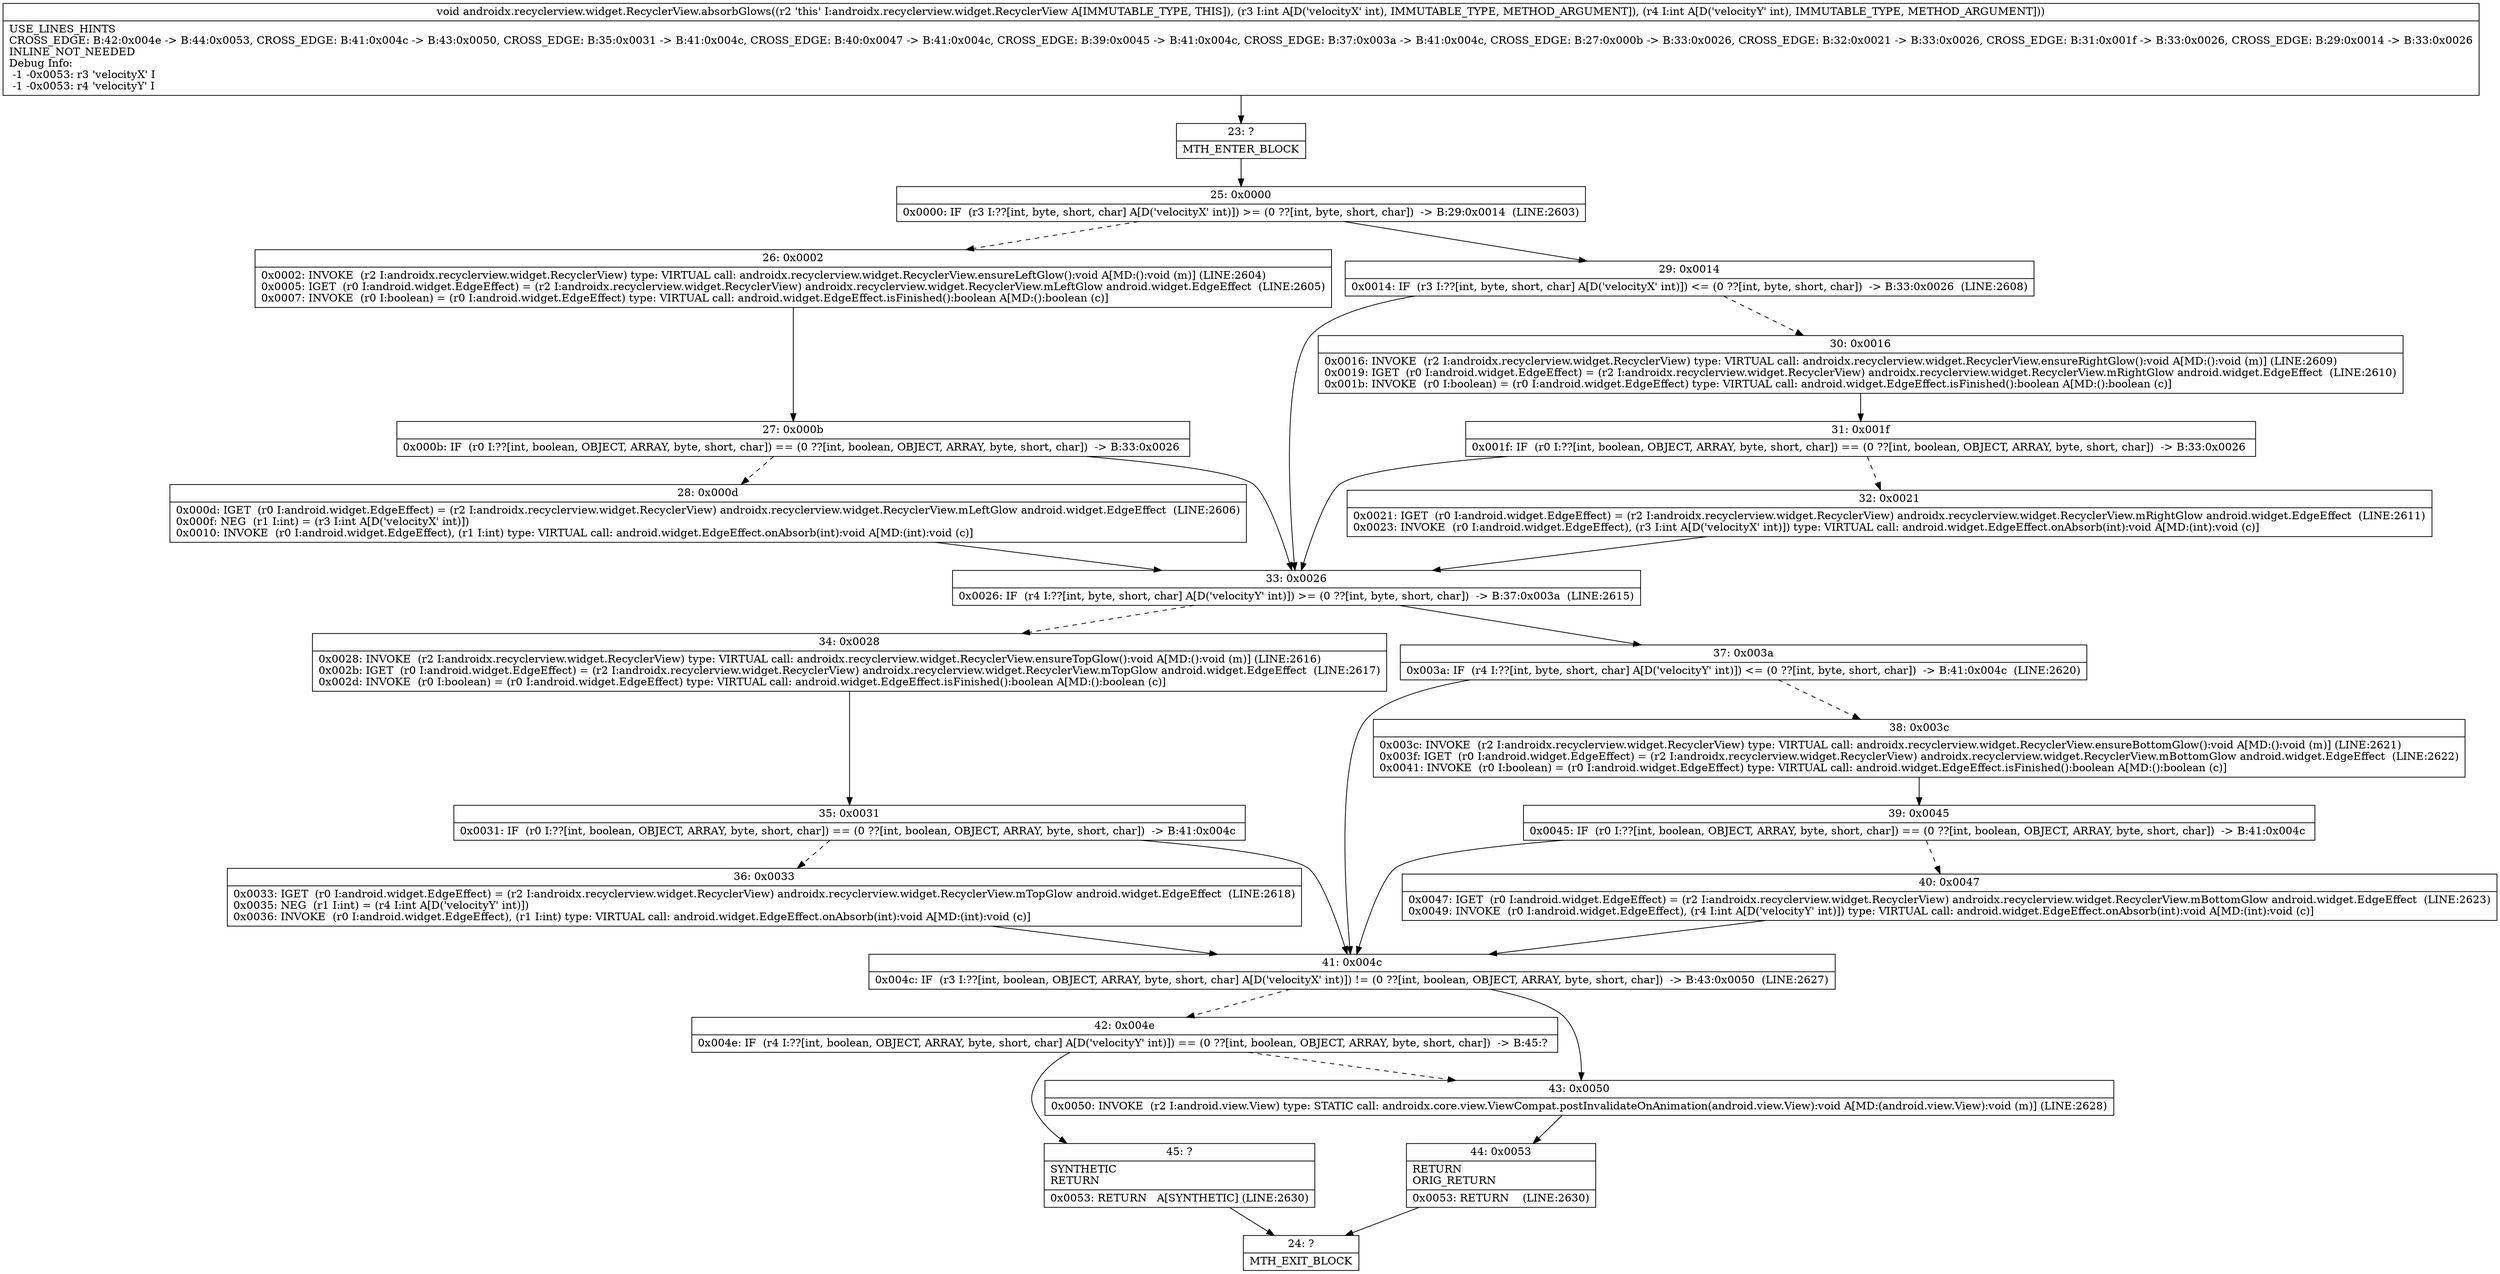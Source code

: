 digraph "CFG forandroidx.recyclerview.widget.RecyclerView.absorbGlows(II)V" {
Node_23 [shape=record,label="{23\:\ ?|MTH_ENTER_BLOCK\l}"];
Node_25 [shape=record,label="{25\:\ 0x0000|0x0000: IF  (r3 I:??[int, byte, short, char] A[D('velocityX' int)]) \>= (0 ??[int, byte, short, char])  \-\> B:29:0x0014  (LINE:2603)\l}"];
Node_26 [shape=record,label="{26\:\ 0x0002|0x0002: INVOKE  (r2 I:androidx.recyclerview.widget.RecyclerView) type: VIRTUAL call: androidx.recyclerview.widget.RecyclerView.ensureLeftGlow():void A[MD:():void (m)] (LINE:2604)\l0x0005: IGET  (r0 I:android.widget.EdgeEffect) = (r2 I:androidx.recyclerview.widget.RecyclerView) androidx.recyclerview.widget.RecyclerView.mLeftGlow android.widget.EdgeEffect  (LINE:2605)\l0x0007: INVOKE  (r0 I:boolean) = (r0 I:android.widget.EdgeEffect) type: VIRTUAL call: android.widget.EdgeEffect.isFinished():boolean A[MD:():boolean (c)]\l}"];
Node_27 [shape=record,label="{27\:\ 0x000b|0x000b: IF  (r0 I:??[int, boolean, OBJECT, ARRAY, byte, short, char]) == (0 ??[int, boolean, OBJECT, ARRAY, byte, short, char])  \-\> B:33:0x0026 \l}"];
Node_28 [shape=record,label="{28\:\ 0x000d|0x000d: IGET  (r0 I:android.widget.EdgeEffect) = (r2 I:androidx.recyclerview.widget.RecyclerView) androidx.recyclerview.widget.RecyclerView.mLeftGlow android.widget.EdgeEffect  (LINE:2606)\l0x000f: NEG  (r1 I:int) = (r3 I:int A[D('velocityX' int)]) \l0x0010: INVOKE  (r0 I:android.widget.EdgeEffect), (r1 I:int) type: VIRTUAL call: android.widget.EdgeEffect.onAbsorb(int):void A[MD:(int):void (c)]\l}"];
Node_33 [shape=record,label="{33\:\ 0x0026|0x0026: IF  (r4 I:??[int, byte, short, char] A[D('velocityY' int)]) \>= (0 ??[int, byte, short, char])  \-\> B:37:0x003a  (LINE:2615)\l}"];
Node_34 [shape=record,label="{34\:\ 0x0028|0x0028: INVOKE  (r2 I:androidx.recyclerview.widget.RecyclerView) type: VIRTUAL call: androidx.recyclerview.widget.RecyclerView.ensureTopGlow():void A[MD:():void (m)] (LINE:2616)\l0x002b: IGET  (r0 I:android.widget.EdgeEffect) = (r2 I:androidx.recyclerview.widget.RecyclerView) androidx.recyclerview.widget.RecyclerView.mTopGlow android.widget.EdgeEffect  (LINE:2617)\l0x002d: INVOKE  (r0 I:boolean) = (r0 I:android.widget.EdgeEffect) type: VIRTUAL call: android.widget.EdgeEffect.isFinished():boolean A[MD:():boolean (c)]\l}"];
Node_35 [shape=record,label="{35\:\ 0x0031|0x0031: IF  (r0 I:??[int, boolean, OBJECT, ARRAY, byte, short, char]) == (0 ??[int, boolean, OBJECT, ARRAY, byte, short, char])  \-\> B:41:0x004c \l}"];
Node_36 [shape=record,label="{36\:\ 0x0033|0x0033: IGET  (r0 I:android.widget.EdgeEffect) = (r2 I:androidx.recyclerview.widget.RecyclerView) androidx.recyclerview.widget.RecyclerView.mTopGlow android.widget.EdgeEffect  (LINE:2618)\l0x0035: NEG  (r1 I:int) = (r4 I:int A[D('velocityY' int)]) \l0x0036: INVOKE  (r0 I:android.widget.EdgeEffect), (r1 I:int) type: VIRTUAL call: android.widget.EdgeEffect.onAbsorb(int):void A[MD:(int):void (c)]\l}"];
Node_41 [shape=record,label="{41\:\ 0x004c|0x004c: IF  (r3 I:??[int, boolean, OBJECT, ARRAY, byte, short, char] A[D('velocityX' int)]) != (0 ??[int, boolean, OBJECT, ARRAY, byte, short, char])  \-\> B:43:0x0050  (LINE:2627)\l}"];
Node_42 [shape=record,label="{42\:\ 0x004e|0x004e: IF  (r4 I:??[int, boolean, OBJECT, ARRAY, byte, short, char] A[D('velocityY' int)]) == (0 ??[int, boolean, OBJECT, ARRAY, byte, short, char])  \-\> B:45:? \l}"];
Node_45 [shape=record,label="{45\:\ ?|SYNTHETIC\lRETURN\l|0x0053: RETURN   A[SYNTHETIC] (LINE:2630)\l}"];
Node_24 [shape=record,label="{24\:\ ?|MTH_EXIT_BLOCK\l}"];
Node_43 [shape=record,label="{43\:\ 0x0050|0x0050: INVOKE  (r2 I:android.view.View) type: STATIC call: androidx.core.view.ViewCompat.postInvalidateOnAnimation(android.view.View):void A[MD:(android.view.View):void (m)] (LINE:2628)\l}"];
Node_44 [shape=record,label="{44\:\ 0x0053|RETURN\lORIG_RETURN\l|0x0053: RETURN    (LINE:2630)\l}"];
Node_37 [shape=record,label="{37\:\ 0x003a|0x003a: IF  (r4 I:??[int, byte, short, char] A[D('velocityY' int)]) \<= (0 ??[int, byte, short, char])  \-\> B:41:0x004c  (LINE:2620)\l}"];
Node_38 [shape=record,label="{38\:\ 0x003c|0x003c: INVOKE  (r2 I:androidx.recyclerview.widget.RecyclerView) type: VIRTUAL call: androidx.recyclerview.widget.RecyclerView.ensureBottomGlow():void A[MD:():void (m)] (LINE:2621)\l0x003f: IGET  (r0 I:android.widget.EdgeEffect) = (r2 I:androidx.recyclerview.widget.RecyclerView) androidx.recyclerview.widget.RecyclerView.mBottomGlow android.widget.EdgeEffect  (LINE:2622)\l0x0041: INVOKE  (r0 I:boolean) = (r0 I:android.widget.EdgeEffect) type: VIRTUAL call: android.widget.EdgeEffect.isFinished():boolean A[MD:():boolean (c)]\l}"];
Node_39 [shape=record,label="{39\:\ 0x0045|0x0045: IF  (r0 I:??[int, boolean, OBJECT, ARRAY, byte, short, char]) == (0 ??[int, boolean, OBJECT, ARRAY, byte, short, char])  \-\> B:41:0x004c \l}"];
Node_40 [shape=record,label="{40\:\ 0x0047|0x0047: IGET  (r0 I:android.widget.EdgeEffect) = (r2 I:androidx.recyclerview.widget.RecyclerView) androidx.recyclerview.widget.RecyclerView.mBottomGlow android.widget.EdgeEffect  (LINE:2623)\l0x0049: INVOKE  (r0 I:android.widget.EdgeEffect), (r4 I:int A[D('velocityY' int)]) type: VIRTUAL call: android.widget.EdgeEffect.onAbsorb(int):void A[MD:(int):void (c)]\l}"];
Node_29 [shape=record,label="{29\:\ 0x0014|0x0014: IF  (r3 I:??[int, byte, short, char] A[D('velocityX' int)]) \<= (0 ??[int, byte, short, char])  \-\> B:33:0x0026  (LINE:2608)\l}"];
Node_30 [shape=record,label="{30\:\ 0x0016|0x0016: INVOKE  (r2 I:androidx.recyclerview.widget.RecyclerView) type: VIRTUAL call: androidx.recyclerview.widget.RecyclerView.ensureRightGlow():void A[MD:():void (m)] (LINE:2609)\l0x0019: IGET  (r0 I:android.widget.EdgeEffect) = (r2 I:androidx.recyclerview.widget.RecyclerView) androidx.recyclerview.widget.RecyclerView.mRightGlow android.widget.EdgeEffect  (LINE:2610)\l0x001b: INVOKE  (r0 I:boolean) = (r0 I:android.widget.EdgeEffect) type: VIRTUAL call: android.widget.EdgeEffect.isFinished():boolean A[MD:():boolean (c)]\l}"];
Node_31 [shape=record,label="{31\:\ 0x001f|0x001f: IF  (r0 I:??[int, boolean, OBJECT, ARRAY, byte, short, char]) == (0 ??[int, boolean, OBJECT, ARRAY, byte, short, char])  \-\> B:33:0x0026 \l}"];
Node_32 [shape=record,label="{32\:\ 0x0021|0x0021: IGET  (r0 I:android.widget.EdgeEffect) = (r2 I:androidx.recyclerview.widget.RecyclerView) androidx.recyclerview.widget.RecyclerView.mRightGlow android.widget.EdgeEffect  (LINE:2611)\l0x0023: INVOKE  (r0 I:android.widget.EdgeEffect), (r3 I:int A[D('velocityX' int)]) type: VIRTUAL call: android.widget.EdgeEffect.onAbsorb(int):void A[MD:(int):void (c)]\l}"];
MethodNode[shape=record,label="{void androidx.recyclerview.widget.RecyclerView.absorbGlows((r2 'this' I:androidx.recyclerview.widget.RecyclerView A[IMMUTABLE_TYPE, THIS]), (r3 I:int A[D('velocityX' int), IMMUTABLE_TYPE, METHOD_ARGUMENT]), (r4 I:int A[D('velocityY' int), IMMUTABLE_TYPE, METHOD_ARGUMENT]))  | USE_LINES_HINTS\lCROSS_EDGE: B:42:0x004e \-\> B:44:0x0053, CROSS_EDGE: B:41:0x004c \-\> B:43:0x0050, CROSS_EDGE: B:35:0x0031 \-\> B:41:0x004c, CROSS_EDGE: B:40:0x0047 \-\> B:41:0x004c, CROSS_EDGE: B:39:0x0045 \-\> B:41:0x004c, CROSS_EDGE: B:37:0x003a \-\> B:41:0x004c, CROSS_EDGE: B:27:0x000b \-\> B:33:0x0026, CROSS_EDGE: B:32:0x0021 \-\> B:33:0x0026, CROSS_EDGE: B:31:0x001f \-\> B:33:0x0026, CROSS_EDGE: B:29:0x0014 \-\> B:33:0x0026\lINLINE_NOT_NEEDED\lDebug Info:\l  \-1 \-0x0053: r3 'velocityX' I\l  \-1 \-0x0053: r4 'velocityY' I\l}"];
MethodNode -> Node_23;Node_23 -> Node_25;
Node_25 -> Node_26[style=dashed];
Node_25 -> Node_29;
Node_26 -> Node_27;
Node_27 -> Node_28[style=dashed];
Node_27 -> Node_33;
Node_28 -> Node_33;
Node_33 -> Node_34[style=dashed];
Node_33 -> Node_37;
Node_34 -> Node_35;
Node_35 -> Node_36[style=dashed];
Node_35 -> Node_41;
Node_36 -> Node_41;
Node_41 -> Node_42[style=dashed];
Node_41 -> Node_43;
Node_42 -> Node_43[style=dashed];
Node_42 -> Node_45;
Node_45 -> Node_24;
Node_43 -> Node_44;
Node_44 -> Node_24;
Node_37 -> Node_38[style=dashed];
Node_37 -> Node_41;
Node_38 -> Node_39;
Node_39 -> Node_40[style=dashed];
Node_39 -> Node_41;
Node_40 -> Node_41;
Node_29 -> Node_30[style=dashed];
Node_29 -> Node_33;
Node_30 -> Node_31;
Node_31 -> Node_32[style=dashed];
Node_31 -> Node_33;
Node_32 -> Node_33;
}

